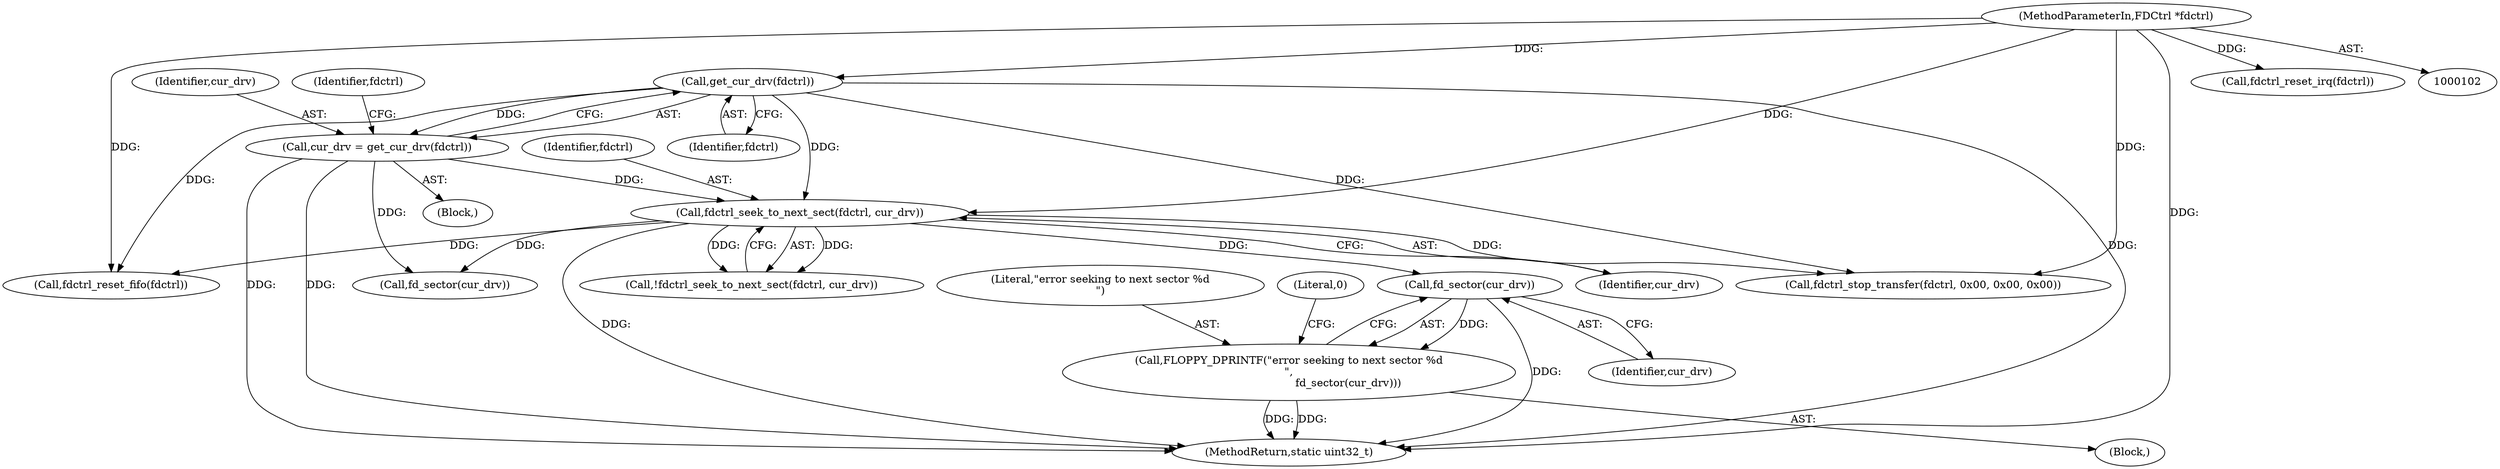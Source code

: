 digraph "0_qemu_e907746266721f305d67bc0718795fedee2e824c_0@pointer" {
"1000173" [label="(Call,fd_sector(cur_drv))"];
"1000167" [label="(Call,fdctrl_seek_to_next_sect(fdctrl, cur_drv))"];
"1000113" [label="(Call,get_cur_drv(fdctrl))"];
"1000103" [label="(MethodParameterIn,FDCtrl *fdctrl)"];
"1000111" [label="(Call,cur_drv = get_cur_drv(fdctrl))"];
"1000171" [label="(Call,FLOPPY_DPRINTF(\"error seeking to next sector %d\n\",\n                                   fd_sector(cur_drv)))"];
"1000246" [label="(MethodReturn,static uint32_t)"];
"1000117" [label="(Identifier,fdctrl)"];
"1000237" [label="(Call,fdctrl_reset_fifo(fdctrl))"];
"1000183" [label="(Call,fd_sector(cur_drv))"];
"1000168" [label="(Identifier,fdctrl)"];
"1000103" [label="(MethodParameterIn,FDCtrl *fdctrl)"];
"1000173" [label="(Call,fd_sector(cur_drv))"];
"1000170" [label="(Block,)"];
"1000176" [label="(Literal,0)"];
"1000113" [label="(Call,get_cur_drv(fdctrl))"];
"1000239" [label="(Call,fdctrl_reset_irq(fdctrl))"];
"1000111" [label="(Call,cur_drv = get_cur_drv(fdctrl))"];
"1000174" [label="(Identifier,cur_drv)"];
"1000169" [label="(Identifier,cur_drv)"];
"1000112" [label="(Identifier,cur_drv)"];
"1000230" [label="(Call,fdctrl_stop_transfer(fdctrl, 0x00, 0x00, 0x00))"];
"1000104" [label="(Block,)"];
"1000167" [label="(Call,fdctrl_seek_to_next_sect(fdctrl, cur_drv))"];
"1000114" [label="(Identifier,fdctrl)"];
"1000171" [label="(Call,FLOPPY_DPRINTF(\"error seeking to next sector %d\n\",\n                                   fd_sector(cur_drv)))"];
"1000166" [label="(Call,!fdctrl_seek_to_next_sect(fdctrl, cur_drv))"];
"1000172" [label="(Literal,\"error seeking to next sector %d\n\")"];
"1000173" -> "1000171"  [label="AST: "];
"1000173" -> "1000174"  [label="CFG: "];
"1000174" -> "1000173"  [label="AST: "];
"1000171" -> "1000173"  [label="CFG: "];
"1000173" -> "1000246"  [label="DDG: "];
"1000173" -> "1000171"  [label="DDG: "];
"1000167" -> "1000173"  [label="DDG: "];
"1000167" -> "1000166"  [label="AST: "];
"1000167" -> "1000169"  [label="CFG: "];
"1000168" -> "1000167"  [label="AST: "];
"1000169" -> "1000167"  [label="AST: "];
"1000166" -> "1000167"  [label="CFG: "];
"1000167" -> "1000246"  [label="DDG: "];
"1000167" -> "1000166"  [label="DDG: "];
"1000167" -> "1000166"  [label="DDG: "];
"1000113" -> "1000167"  [label="DDG: "];
"1000103" -> "1000167"  [label="DDG: "];
"1000111" -> "1000167"  [label="DDG: "];
"1000167" -> "1000183"  [label="DDG: "];
"1000167" -> "1000230"  [label="DDG: "];
"1000167" -> "1000237"  [label="DDG: "];
"1000113" -> "1000111"  [label="AST: "];
"1000113" -> "1000114"  [label="CFG: "];
"1000114" -> "1000113"  [label="AST: "];
"1000111" -> "1000113"  [label="CFG: "];
"1000113" -> "1000246"  [label="DDG: "];
"1000113" -> "1000111"  [label="DDG: "];
"1000103" -> "1000113"  [label="DDG: "];
"1000113" -> "1000230"  [label="DDG: "];
"1000113" -> "1000237"  [label="DDG: "];
"1000103" -> "1000102"  [label="AST: "];
"1000103" -> "1000246"  [label="DDG: "];
"1000103" -> "1000230"  [label="DDG: "];
"1000103" -> "1000237"  [label="DDG: "];
"1000103" -> "1000239"  [label="DDG: "];
"1000111" -> "1000104"  [label="AST: "];
"1000112" -> "1000111"  [label="AST: "];
"1000117" -> "1000111"  [label="CFG: "];
"1000111" -> "1000246"  [label="DDG: "];
"1000111" -> "1000246"  [label="DDG: "];
"1000111" -> "1000183"  [label="DDG: "];
"1000171" -> "1000170"  [label="AST: "];
"1000172" -> "1000171"  [label="AST: "];
"1000176" -> "1000171"  [label="CFG: "];
"1000171" -> "1000246"  [label="DDG: "];
"1000171" -> "1000246"  [label="DDG: "];
}
